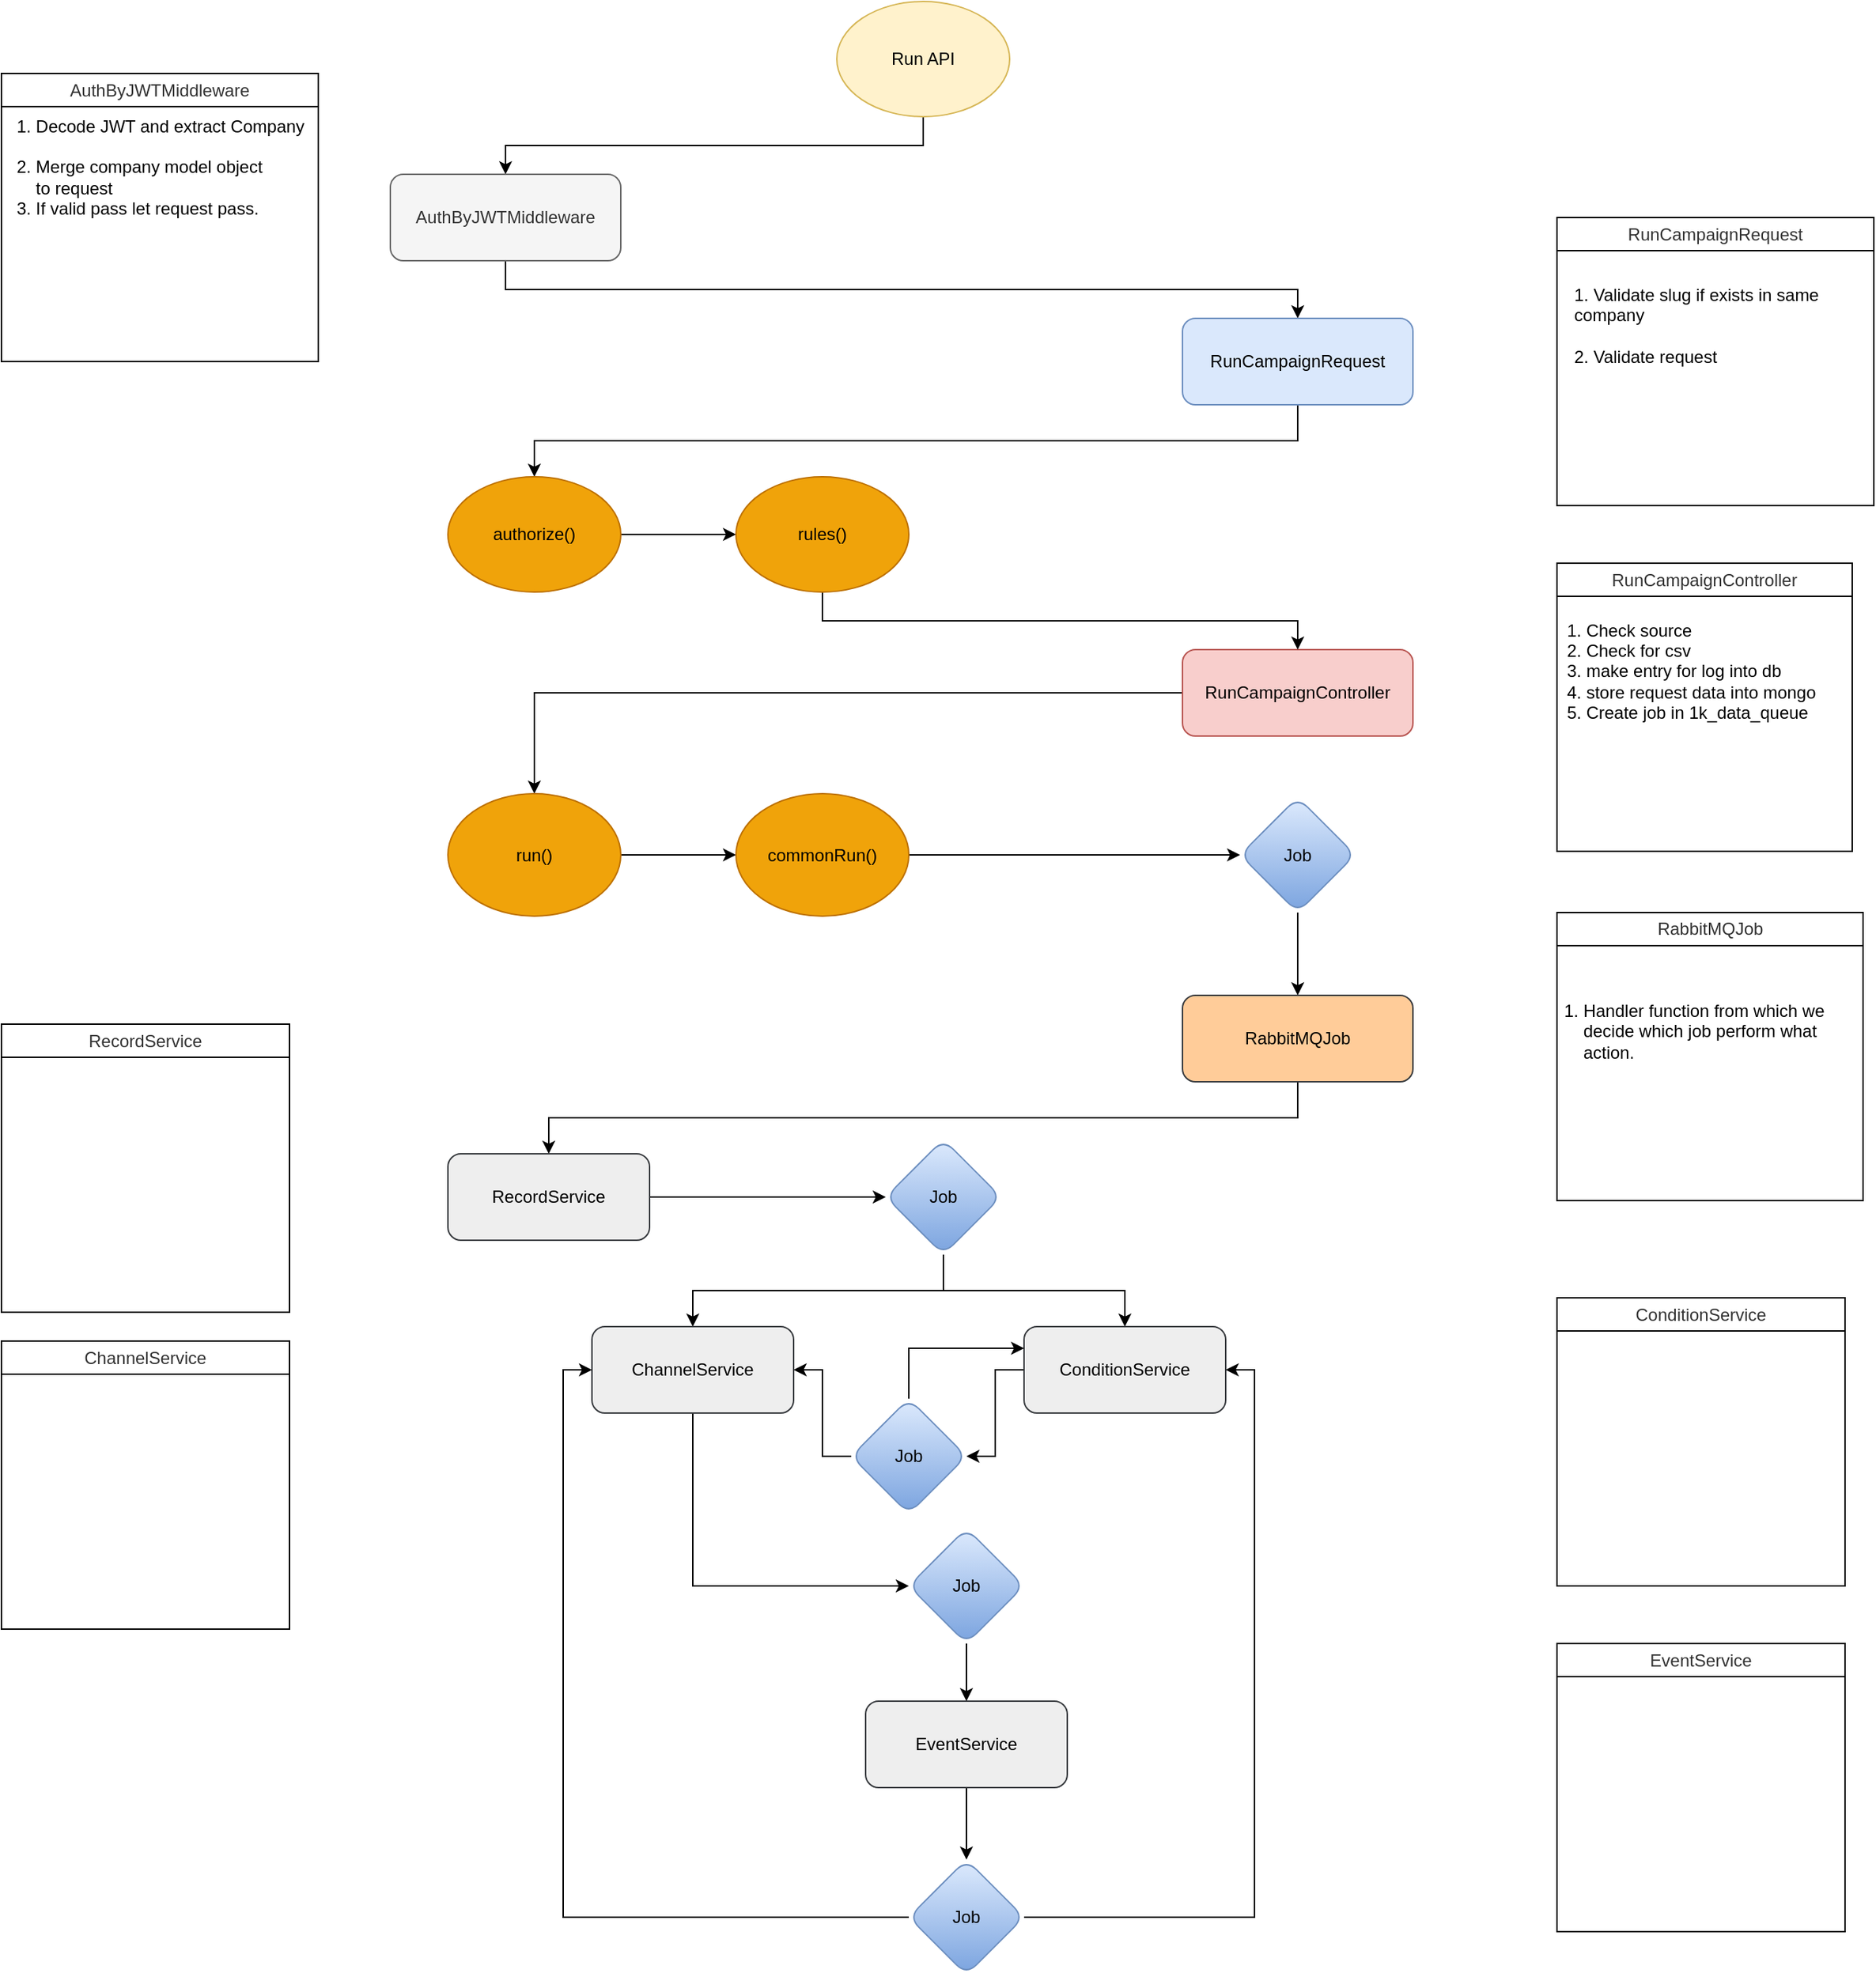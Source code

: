 <mxfile version="20.6.0" type="github">
  <diagram id="-uCUBRwucRaSAOFAAjXm" name="Page-1">
    <mxGraphModel dx="2324" dy="842" grid="1" gridSize="10" guides="1" tooltips="1" connect="1" arrows="1" fold="1" page="1" pageScale="1" pageWidth="827" pageHeight="1169" math="0" shadow="0">
      <root>
        <mxCell id="0" />
        <mxCell id="1" parent="0" />
        <mxCell id="ixgHzNMDdySwTx72Y3tY-3" style="edgeStyle=orthogonalEdgeStyle;rounded=0;orthogonalLoop=1;jettySize=auto;html=1;exitX=0.5;exitY=1;exitDx=0;exitDy=0;entryX=0.5;entryY=0;entryDx=0;entryDy=0;" parent="1" source="ixgHzNMDdySwTx72Y3tY-1" target="ixgHzNMDdySwTx72Y3tY-2" edge="1">
          <mxGeometry relative="1" as="geometry" />
        </mxCell>
        <mxCell id="ixgHzNMDdySwTx72Y3tY-1" value="Run API" style="ellipse;whiteSpace=wrap;html=1;fillColor=#fff2cc;strokeColor=#d6b656;" parent="1" vertex="1">
          <mxGeometry x="340" y="10" width="120" height="80" as="geometry" />
        </mxCell>
        <mxCell id="ixgHzNMDdySwTx72Y3tY-6" style="edgeStyle=orthogonalEdgeStyle;rounded=0;orthogonalLoop=1;jettySize=auto;html=1;exitX=0.5;exitY=1;exitDx=0;exitDy=0;entryX=0.5;entryY=0;entryDx=0;entryDy=0;" parent="1" source="ixgHzNMDdySwTx72Y3tY-2" target="ixgHzNMDdySwTx72Y3tY-5" edge="1">
          <mxGeometry relative="1" as="geometry" />
        </mxCell>
        <mxCell id="ixgHzNMDdySwTx72Y3tY-2" value="AuthByJWTMiddleware" style="rounded=1;whiteSpace=wrap;html=1;fillColor=#f5f5f5;fontColor=#333333;strokeColor=#666666;" parent="1" vertex="1">
          <mxGeometry x="30" y="130" width="160" height="60" as="geometry" />
        </mxCell>
        <mxCell id="ixgHzNMDdySwTx72Y3tY-14" style="edgeStyle=orthogonalEdgeStyle;rounded=0;orthogonalLoop=1;jettySize=auto;html=1;exitX=0.5;exitY=1;exitDx=0;exitDy=0;" parent="1" source="ixgHzNMDdySwTx72Y3tY-5" target="ixgHzNMDdySwTx72Y3tY-12" edge="1">
          <mxGeometry relative="1" as="geometry" />
        </mxCell>
        <mxCell id="ixgHzNMDdySwTx72Y3tY-5" value="RunCampaignRequest" style="rounded=1;whiteSpace=wrap;html=1;fillColor=#dae8fc;strokeColor=#6c8ebf;" parent="1" vertex="1">
          <mxGeometry x="580" y="230" width="160" height="60" as="geometry" />
        </mxCell>
        <mxCell id="ixgHzNMDdySwTx72Y3tY-19" value="" style="edgeStyle=orthogonalEdgeStyle;rounded=0;orthogonalLoop=1;jettySize=auto;html=1;" parent="1" source="ixgHzNMDdySwTx72Y3tY-7" target="ixgHzNMDdySwTx72Y3tY-18" edge="1">
          <mxGeometry relative="1" as="geometry" />
        </mxCell>
        <mxCell id="ixgHzNMDdySwTx72Y3tY-7" value="RunCampaignController" style="rounded=1;whiteSpace=wrap;html=1;fillColor=#f8cecc;strokeColor=#b85450;" parent="1" vertex="1">
          <mxGeometry x="580" y="460" width="160" height="60" as="geometry" />
        </mxCell>
        <mxCell id="ixgHzNMDdySwTx72Y3tY-16" value="" style="edgeStyle=orthogonalEdgeStyle;rounded=0;orthogonalLoop=1;jettySize=auto;html=1;" parent="1" source="ixgHzNMDdySwTx72Y3tY-12" target="ixgHzNMDdySwTx72Y3tY-15" edge="1">
          <mxGeometry relative="1" as="geometry" />
        </mxCell>
        <mxCell id="ixgHzNMDdySwTx72Y3tY-12" value="authorize()" style="ellipse;whiteSpace=wrap;html=1;fillColor=#f0a30a;strokeColor=#BD7000;fontColor=#000000;" parent="1" vertex="1">
          <mxGeometry x="70" y="340" width="120" height="80" as="geometry" />
        </mxCell>
        <mxCell id="ixgHzNMDdySwTx72Y3tY-17" style="edgeStyle=orthogonalEdgeStyle;rounded=0;orthogonalLoop=1;jettySize=auto;html=1;exitX=0.5;exitY=1;exitDx=0;exitDy=0;" parent="1" source="ixgHzNMDdySwTx72Y3tY-15" target="ixgHzNMDdySwTx72Y3tY-7" edge="1">
          <mxGeometry relative="1" as="geometry" />
        </mxCell>
        <mxCell id="ixgHzNMDdySwTx72Y3tY-15" value="rules()" style="ellipse;whiteSpace=wrap;html=1;fillColor=#f0a30a;strokeColor=#BD7000;fontColor=#000000;" parent="1" vertex="1">
          <mxGeometry x="270" y="340" width="120" height="80" as="geometry" />
        </mxCell>
        <mxCell id="ixgHzNMDdySwTx72Y3tY-23" value="" style="edgeStyle=orthogonalEdgeStyle;rounded=0;orthogonalLoop=1;jettySize=auto;html=1;" parent="1" source="ixgHzNMDdySwTx72Y3tY-18" target="ixgHzNMDdySwTx72Y3tY-22" edge="1">
          <mxGeometry relative="1" as="geometry" />
        </mxCell>
        <mxCell id="ixgHzNMDdySwTx72Y3tY-18" value="run()" style="ellipse;whiteSpace=wrap;html=1;fillColor=#f0a30a;strokeColor=#BD7000;rounded=1;fontColor=#000000;" parent="1" vertex="1">
          <mxGeometry x="70" y="560" width="120" height="85" as="geometry" />
        </mxCell>
        <mxCell id="ixgHzNMDdySwTx72Y3tY-25" value="" style="edgeStyle=orthogonalEdgeStyle;rounded=0;orthogonalLoop=1;jettySize=auto;html=1;" parent="1" source="ixgHzNMDdySwTx72Y3tY-22" target="ixgHzNMDdySwTx72Y3tY-24" edge="1">
          <mxGeometry relative="1" as="geometry" />
        </mxCell>
        <mxCell id="ixgHzNMDdySwTx72Y3tY-22" value="commonRun()" style="ellipse;whiteSpace=wrap;html=1;fillColor=#f0a30a;strokeColor=#BD7000;rounded=1;fontColor=#000000;" parent="1" vertex="1">
          <mxGeometry x="270" y="560" width="120" height="85" as="geometry" />
        </mxCell>
        <mxCell id="ixgHzNMDdySwTx72Y3tY-27" style="edgeStyle=orthogonalEdgeStyle;rounded=0;orthogonalLoop=1;jettySize=auto;html=1;exitX=0.5;exitY=1;exitDx=0;exitDy=0;entryX=0.5;entryY=0;entryDx=0;entryDy=0;" parent="1" source="ixgHzNMDdySwTx72Y3tY-24" target="ixgHzNMDdySwTx72Y3tY-26" edge="1">
          <mxGeometry relative="1" as="geometry" />
        </mxCell>
        <mxCell id="ixgHzNMDdySwTx72Y3tY-24" value="Job" style="rhombus;whiteSpace=wrap;html=1;rounded=1;fillColor=#dae8fc;strokeColor=#6c8ebf;gradientColor=#7ea6e0;" parent="1" vertex="1">
          <mxGeometry x="620" y="562.5" width="80" height="80" as="geometry" />
        </mxCell>
        <mxCell id="ixgHzNMDdySwTx72Y3tY-30" style="edgeStyle=orthogonalEdgeStyle;rounded=0;orthogonalLoop=1;jettySize=auto;html=1;exitX=0.5;exitY=1;exitDx=0;exitDy=0;" parent="1" source="ixgHzNMDdySwTx72Y3tY-26" target="ixgHzNMDdySwTx72Y3tY-28" edge="1">
          <mxGeometry relative="1" as="geometry" />
        </mxCell>
        <mxCell id="ixgHzNMDdySwTx72Y3tY-26" value="RabbitMQJob" style="rounded=1;whiteSpace=wrap;html=1;fillColor=#ffcc99;strokeColor=#36393d;" parent="1" vertex="1">
          <mxGeometry x="580" y="700" width="160" height="60" as="geometry" />
        </mxCell>
        <mxCell id="ixgHzNMDdySwTx72Y3tY-33" style="edgeStyle=orthogonalEdgeStyle;rounded=0;orthogonalLoop=1;jettySize=auto;html=1;exitX=1;exitY=0.5;exitDx=0;exitDy=0;entryX=0;entryY=0.5;entryDx=0;entryDy=0;" parent="1" source="ixgHzNMDdySwTx72Y3tY-28" target="ixgHzNMDdySwTx72Y3tY-32" edge="1">
          <mxGeometry relative="1" as="geometry" />
        </mxCell>
        <mxCell id="ixgHzNMDdySwTx72Y3tY-28" value="RecordService" style="rounded=1;whiteSpace=wrap;html=1;fillColor=#eeeeee;strokeColor=#36393d;" parent="1" vertex="1">
          <mxGeometry x="70" y="810" width="140" height="60" as="geometry" />
        </mxCell>
        <mxCell id="ixgHzNMDdySwTx72Y3tY-37" style="edgeStyle=orthogonalEdgeStyle;rounded=0;orthogonalLoop=1;jettySize=auto;html=1;exitX=0.5;exitY=1;exitDx=0;exitDy=0;" parent="1" source="ixgHzNMDdySwTx72Y3tY-32" target="ixgHzNMDdySwTx72Y3tY-35" edge="1">
          <mxGeometry relative="1" as="geometry" />
        </mxCell>
        <mxCell id="ixgHzNMDdySwTx72Y3tY-38" style="edgeStyle=orthogonalEdgeStyle;rounded=0;orthogonalLoop=1;jettySize=auto;html=1;exitX=0.5;exitY=1;exitDx=0;exitDy=0;" parent="1" source="ixgHzNMDdySwTx72Y3tY-32" target="ixgHzNMDdySwTx72Y3tY-36" edge="1">
          <mxGeometry relative="1" as="geometry" />
        </mxCell>
        <mxCell id="ixgHzNMDdySwTx72Y3tY-32" value="Job" style="rhombus;whiteSpace=wrap;html=1;rounded=1;fillColor=#dae8fc;strokeColor=#6c8ebf;gradientColor=#7ea6e0;" parent="1" vertex="1">
          <mxGeometry x="374" y="800" width="80" height="80" as="geometry" />
        </mxCell>
        <mxCell id="ixgHzNMDdySwTx72Y3tY-45" style="edgeStyle=orthogonalEdgeStyle;rounded=0;orthogonalLoop=1;jettySize=auto;html=1;exitX=0.5;exitY=1;exitDx=0;exitDy=0;entryX=0;entryY=0.5;entryDx=0;entryDy=0;" parent="1" source="ixgHzNMDdySwTx72Y3tY-35" target="ixgHzNMDdySwTx72Y3tY-44" edge="1">
          <mxGeometry relative="1" as="geometry" />
        </mxCell>
        <mxCell id="ixgHzNMDdySwTx72Y3tY-35" value="ChannelService" style="rounded=1;whiteSpace=wrap;html=1;fillColor=#eeeeee;strokeColor=#36393d;" parent="1" vertex="1">
          <mxGeometry x="170" y="930" width="140" height="60" as="geometry" />
        </mxCell>
        <mxCell id="ixgHzNMDdySwTx72Y3tY-54" style="edgeStyle=orthogonalEdgeStyle;rounded=0;orthogonalLoop=1;jettySize=auto;html=1;exitX=0;exitY=0.5;exitDx=0;exitDy=0;entryX=1;entryY=0.5;entryDx=0;entryDy=0;" parent="1" source="ixgHzNMDdySwTx72Y3tY-36" target="ixgHzNMDdySwTx72Y3tY-53" edge="1">
          <mxGeometry relative="1" as="geometry" />
        </mxCell>
        <mxCell id="ixgHzNMDdySwTx72Y3tY-36" value="ConditionService" style="rounded=1;whiteSpace=wrap;html=1;fillColor=#eeeeee;strokeColor=#36393d;" parent="1" vertex="1">
          <mxGeometry x="470" y="930" width="140" height="60" as="geometry" />
        </mxCell>
        <mxCell id="ixgHzNMDdySwTx72Y3tY-48" style="edgeStyle=orthogonalEdgeStyle;rounded=0;orthogonalLoop=1;jettySize=auto;html=1;exitX=0.5;exitY=1;exitDx=0;exitDy=0;" parent="1" source="ixgHzNMDdySwTx72Y3tY-40" target="ixgHzNMDdySwTx72Y3tY-47" edge="1">
          <mxGeometry relative="1" as="geometry" />
        </mxCell>
        <mxCell id="ixgHzNMDdySwTx72Y3tY-40" value="EventService" style="rounded=1;whiteSpace=wrap;html=1;fillColor=#eeeeee;strokeColor=#36393d;" parent="1" vertex="1">
          <mxGeometry x="360" y="1190" width="140" height="60" as="geometry" />
        </mxCell>
        <mxCell id="ixgHzNMDdySwTx72Y3tY-46" style="edgeStyle=orthogonalEdgeStyle;rounded=0;orthogonalLoop=1;jettySize=auto;html=1;exitX=0.5;exitY=1;exitDx=0;exitDy=0;" parent="1" source="ixgHzNMDdySwTx72Y3tY-44" target="ixgHzNMDdySwTx72Y3tY-40" edge="1">
          <mxGeometry relative="1" as="geometry" />
        </mxCell>
        <mxCell id="ixgHzNMDdySwTx72Y3tY-44" value="Job" style="rhombus;whiteSpace=wrap;html=1;rounded=1;fillColor=#dae8fc;strokeColor=#6c8ebf;gradientColor=#7ea6e0;" parent="1" vertex="1">
          <mxGeometry x="390" y="1070" width="80" height="80" as="geometry" />
        </mxCell>
        <mxCell id="ixgHzNMDdySwTx72Y3tY-50" style="edgeStyle=orthogonalEdgeStyle;rounded=0;orthogonalLoop=1;jettySize=auto;html=1;exitX=1;exitY=0.5;exitDx=0;exitDy=0;entryX=1;entryY=0.5;entryDx=0;entryDy=0;" parent="1" source="ixgHzNMDdySwTx72Y3tY-47" target="ixgHzNMDdySwTx72Y3tY-36" edge="1">
          <mxGeometry relative="1" as="geometry" />
        </mxCell>
        <mxCell id="ixgHzNMDdySwTx72Y3tY-51" style="edgeStyle=orthogonalEdgeStyle;rounded=0;orthogonalLoop=1;jettySize=auto;html=1;exitX=0;exitY=0.5;exitDx=0;exitDy=0;entryX=0;entryY=0.5;entryDx=0;entryDy=0;" parent="1" source="ixgHzNMDdySwTx72Y3tY-47" target="ixgHzNMDdySwTx72Y3tY-35" edge="1">
          <mxGeometry relative="1" as="geometry" />
        </mxCell>
        <mxCell id="ixgHzNMDdySwTx72Y3tY-47" value="Job" style="rhombus;whiteSpace=wrap;html=1;rounded=1;fillColor=#dae8fc;strokeColor=#6c8ebf;gradientColor=#7ea6e0;" parent="1" vertex="1">
          <mxGeometry x="390" y="1300" width="80" height="80" as="geometry" />
        </mxCell>
        <mxCell id="ixgHzNMDdySwTx72Y3tY-55" style="edgeStyle=orthogonalEdgeStyle;rounded=0;orthogonalLoop=1;jettySize=auto;html=1;exitX=0;exitY=0.5;exitDx=0;exitDy=0;entryX=1;entryY=0.5;entryDx=0;entryDy=0;" parent="1" source="ixgHzNMDdySwTx72Y3tY-53" target="ixgHzNMDdySwTx72Y3tY-35" edge="1">
          <mxGeometry relative="1" as="geometry" />
        </mxCell>
        <mxCell id="ixgHzNMDdySwTx72Y3tY-56" style="edgeStyle=orthogonalEdgeStyle;rounded=0;orthogonalLoop=1;jettySize=auto;html=1;exitX=0.5;exitY=0;exitDx=0;exitDy=0;entryX=0;entryY=0.25;entryDx=0;entryDy=0;" parent="1" source="ixgHzNMDdySwTx72Y3tY-53" target="ixgHzNMDdySwTx72Y3tY-36" edge="1">
          <mxGeometry relative="1" as="geometry" />
        </mxCell>
        <mxCell id="ixgHzNMDdySwTx72Y3tY-53" value="Job" style="rhombus;whiteSpace=wrap;html=1;rounded=1;fillColor=#dae8fc;strokeColor=#6c8ebf;gradientColor=#7ea6e0;" parent="1" vertex="1">
          <mxGeometry x="350" y="980" width="80" height="80" as="geometry" />
        </mxCell>
        <mxCell id="ixgHzNMDdySwTx72Y3tY-57" value="&lt;span style=&quot;color: rgb(51, 51, 51); font-weight: 400;&quot;&gt;AuthByJWTMiddleware&lt;/span&gt;" style="swimlane;whiteSpace=wrap;html=1;startSize=23;" parent="1" vertex="1">
          <mxGeometry x="-240" y="60" width="220" height="200" as="geometry" />
        </mxCell>
        <mxCell id="ixgHzNMDdySwTx72Y3tY-67" value="1. Decode JWT and extract Company&lt;br&gt;&lt;br&gt;&lt;div style=&quot;text-align: left;&quot;&gt;&lt;span style=&quot;background-color: initial;&quot;&gt;2. Merge company model object&lt;/span&gt;&lt;/div&gt;&lt;div style=&quot;text-align: left;&quot;&gt;&lt;span style=&quot;background-color: initial;&quot;&gt;&amp;nbsp; &amp;nbsp; to request&lt;/span&gt;&lt;/div&gt;&lt;div style=&quot;text-align: left;&quot;&gt;&lt;span style=&quot;background-color: initial;&quot;&gt;3. If valid pass let request pass.&lt;/span&gt;&lt;/div&gt;" style="text;html=1;align=center;verticalAlign=middle;resizable=0;points=[];autosize=1;strokeColor=none;fillColor=none;" parent="ixgHzNMDdySwTx72Y3tY-57" vertex="1">
          <mxGeometry y="20" width="220" height="90" as="geometry" />
        </mxCell>
        <mxCell id="ixgHzNMDdySwTx72Y3tY-58" value="&lt;span style=&quot;color: rgb(51, 51, 51); font-weight: 400;&quot;&gt;RunCampaignRequest&lt;/span&gt;" style="swimlane;whiteSpace=wrap;html=1;startSize=23;" parent="1" vertex="1">
          <mxGeometry x="840" y="160" width="220" height="200" as="geometry" />
        </mxCell>
        <mxCell id="F34zSx9BdH_wrsMTjOy3-3" value="1. Validate slug if exists in same &lt;br&gt;company&lt;br&gt;&lt;br&gt;&lt;div style=&quot;&quot;&gt;&lt;span style=&quot;background-color: initial;&quot;&gt;2. Validate request&lt;/span&gt;&lt;/div&gt;" style="text;html=1;align=left;verticalAlign=middle;resizable=0;points=[];autosize=1;strokeColor=none;fillColor=none;" vertex="1" parent="ixgHzNMDdySwTx72Y3tY-58">
          <mxGeometry x="10" y="40" width="190" height="70" as="geometry" />
        </mxCell>
        <mxCell id="ixgHzNMDdySwTx72Y3tY-59" value="&lt;span style=&quot;color: rgb(51, 51, 51); font-weight: 400;&quot;&gt;RunCampaignController&lt;/span&gt;" style="swimlane;whiteSpace=wrap;html=1;startSize=23;" parent="1" vertex="1">
          <mxGeometry x="840" y="400" width="205" height="200" as="geometry" />
        </mxCell>
        <mxCell id="F34zSx9BdH_wrsMTjOy3-4" value="1. Check source&lt;br&gt;2. Check for csv&lt;br&gt;3. make entry for log into db&lt;br&gt;4. store request data into mongo&lt;br&gt;5. Create job in 1k_data_queue" style="text;html=1;align=left;verticalAlign=middle;resizable=0;points=[];autosize=1;strokeColor=none;fillColor=none;" vertex="1" parent="ixgHzNMDdySwTx72Y3tY-59">
          <mxGeometry x="5" y="30" width="200" height="90" as="geometry" />
        </mxCell>
        <mxCell id="ixgHzNMDdySwTx72Y3tY-60" value="&lt;span style=&quot;color: rgb(51, 51, 51); font-weight: 400;&quot;&gt;RabbitMQJob&lt;br&gt;&lt;/span&gt;" style="swimlane;whiteSpace=wrap;html=1;startSize=23;" parent="1" vertex="1">
          <mxGeometry x="840" y="642.5" width="212.5" height="200" as="geometry" />
        </mxCell>
        <mxCell id="F34zSx9BdH_wrsMTjOy3-5" value="1. Handler function from which we&amp;nbsp;&lt;br&gt;&amp;nbsp; &amp;nbsp; decide which job perform what &lt;br&gt;&amp;nbsp; &amp;nbsp; action." style="text;html=1;align=left;verticalAlign=middle;resizable=0;points=[];autosize=1;strokeColor=none;fillColor=none;" vertex="1" parent="ixgHzNMDdySwTx72Y3tY-60">
          <mxGeometry x="2.5" y="52.5" width="210" height="60" as="geometry" />
        </mxCell>
        <mxCell id="ixgHzNMDdySwTx72Y3tY-61" value="&lt;span style=&quot;color: rgb(51, 51, 51); font-weight: 400;&quot;&gt;RecordService&lt;br&gt;&lt;/span&gt;" style="swimlane;whiteSpace=wrap;html=1;startSize=23;" parent="1" vertex="1">
          <mxGeometry x="-240" y="720" width="200" height="200" as="geometry" />
        </mxCell>
        <mxCell id="ixgHzNMDdySwTx72Y3tY-62" value="&lt;span style=&quot;color: rgb(51, 51, 51); font-weight: 400;&quot;&gt;ChannelService&lt;/span&gt;" style="swimlane;whiteSpace=wrap;html=1;startSize=23;" parent="1" vertex="1">
          <mxGeometry x="-240" y="940" width="200" height="200" as="geometry" />
        </mxCell>
        <mxCell id="ixgHzNMDdySwTx72Y3tY-63" value="&lt;span style=&quot;color: rgb(51, 51, 51); font-weight: 400;&quot;&gt;ConditionService&lt;/span&gt;" style="swimlane;whiteSpace=wrap;html=1;startSize=23;" parent="1" vertex="1">
          <mxGeometry x="840" y="910" width="200" height="200" as="geometry" />
        </mxCell>
        <mxCell id="ixgHzNMDdySwTx72Y3tY-64" value="&lt;span style=&quot;color: rgb(51, 51, 51); font-weight: 400;&quot;&gt;EventService&lt;/span&gt;" style="swimlane;whiteSpace=wrap;html=1;startSize=23;" parent="1" vertex="1">
          <mxGeometry x="840" y="1150" width="200" height="200" as="geometry" />
        </mxCell>
      </root>
    </mxGraphModel>
  </diagram>
</mxfile>
